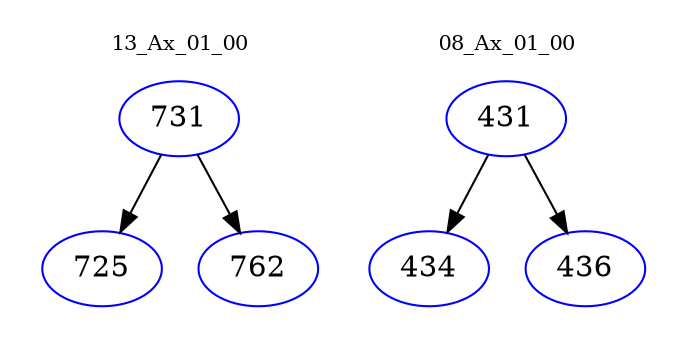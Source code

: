 digraph{
subgraph cluster_0 {
color = white
label = "13_Ax_01_00";
fontsize=10;
T0_731 [label="731", color="blue"]
T0_731 -> T0_725 [color="black"]
T0_725 [label="725", color="blue"]
T0_731 -> T0_762 [color="black"]
T0_762 [label="762", color="blue"]
}
subgraph cluster_1 {
color = white
label = "08_Ax_01_00";
fontsize=10;
T1_431 [label="431", color="blue"]
T1_431 -> T1_434 [color="black"]
T1_434 [label="434", color="blue"]
T1_431 -> T1_436 [color="black"]
T1_436 [label="436", color="blue"]
}
}
